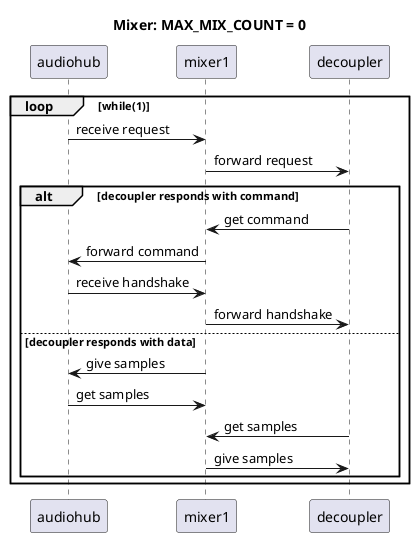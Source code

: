@startuml

participant audiohub as audiohub
participant mixer1 as mixer1
participant decoupler as decoupler


title "Mixer: MAX_MIX_COUNT = 0"
loop while(1)
audiohub -> mixer1 : receive request
mixer1 -> decoupler : forward request

alt decoupler responds with command
decoupler -> mixer1 : get command
mixer1 -> audiohub : forward command
audiohub -> mixer1 : receive handshake
mixer1 -> decoupler : forward handshake
else decoupler responds with data
mixer1 -> audiohub : give samples
mixer1 <- audiohub : get samples
mixer1 <- decoupler : get samples
mixer1 -> decoupler : give samples
end
end

@enduml

